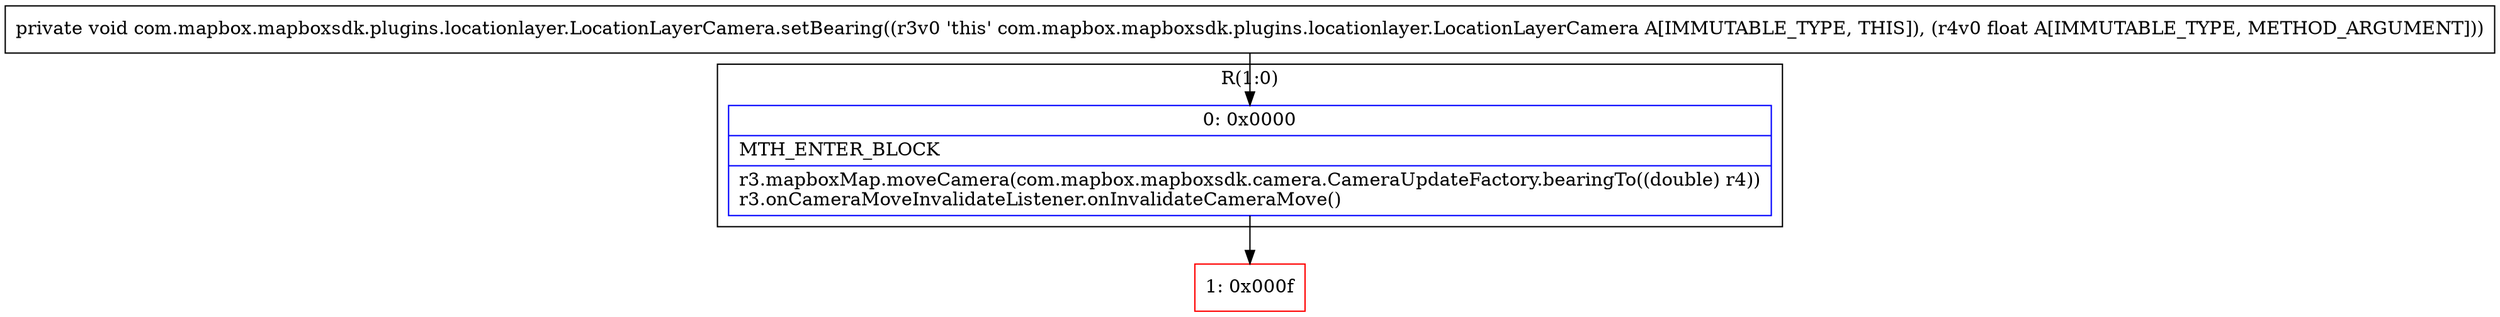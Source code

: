 digraph "CFG forcom.mapbox.mapboxsdk.plugins.locationlayer.LocationLayerCamera.setBearing(F)V" {
subgraph cluster_Region_34636300 {
label = "R(1:0)";
node [shape=record,color=blue];
Node_0 [shape=record,label="{0\:\ 0x0000|MTH_ENTER_BLOCK\l|r3.mapboxMap.moveCamera(com.mapbox.mapboxsdk.camera.CameraUpdateFactory.bearingTo((double) r4))\lr3.onCameraMoveInvalidateListener.onInvalidateCameraMove()\l}"];
}
Node_1 [shape=record,color=red,label="{1\:\ 0x000f}"];
MethodNode[shape=record,label="{private void com.mapbox.mapboxsdk.plugins.locationlayer.LocationLayerCamera.setBearing((r3v0 'this' com.mapbox.mapboxsdk.plugins.locationlayer.LocationLayerCamera A[IMMUTABLE_TYPE, THIS]), (r4v0 float A[IMMUTABLE_TYPE, METHOD_ARGUMENT])) }"];
MethodNode -> Node_0;
Node_0 -> Node_1;
}

